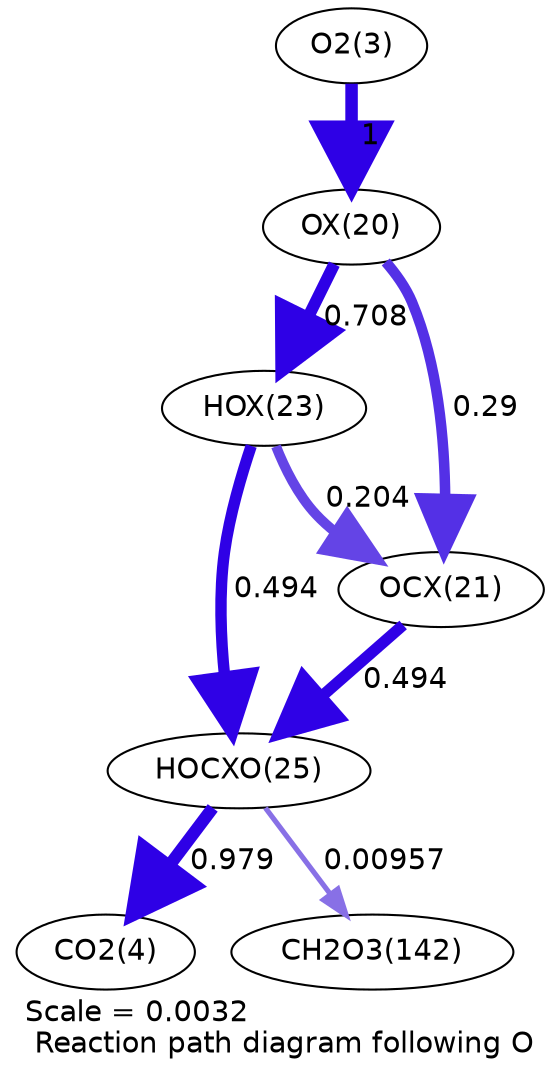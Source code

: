 digraph reaction_paths {
center=1;
s5 -> s25[fontname="Helvetica", penwidth=6, arrowsize=3, color="0.7, 1.5, 0.9"
, label=" 1"];
s25 -> s28[fontname="Helvetica", penwidth=5.74, arrowsize=2.87, color="0.7, 1.21, 0.9"
, label=" 0.708"];
s25 -> s26[fontname="Helvetica", penwidth=5.06, arrowsize=2.53, color="0.7, 0.79, 0.9"
, label=" 0.29"];
s28 -> s26[fontname="Helvetica", penwidth=4.8, arrowsize=2.4, color="0.7, 0.704, 0.9"
, label=" 0.204"];
s28 -> s30[fontname="Helvetica", penwidth=5.47, arrowsize=2.73, color="0.7, 0.994, 0.9"
, label=" 0.494"];
s26 -> s30[fontname="Helvetica", penwidth=5.47, arrowsize=2.73, color="0.7, 0.994, 0.9"
, label=" 0.494"];
s30 -> s6[fontname="Helvetica", penwidth=5.98, arrowsize=2.99, color="0.7, 1.48, 0.9"
, label=" 0.979"];
s30 -> s21[fontname="Helvetica", penwidth=2.49, arrowsize=1.24, color="0.7, 0.51, 0.9"
, label=" 0.00957"];
s5 [ fontname="Helvetica", label="O2(3)"];
s6 [ fontname="Helvetica", label="CO2(4)"];
s21 [ fontname="Helvetica", label="CH2O3(142)"];
s25 [ fontname="Helvetica", label="OX(20)"];
s26 [ fontname="Helvetica", label="OCX(21)"];
s28 [ fontname="Helvetica", label="HOX(23)"];
s30 [ fontname="Helvetica", label="HOCXO(25)"];
 label = "Scale = 0.0032\l Reaction path diagram following O";
 fontname = "Helvetica";
}
